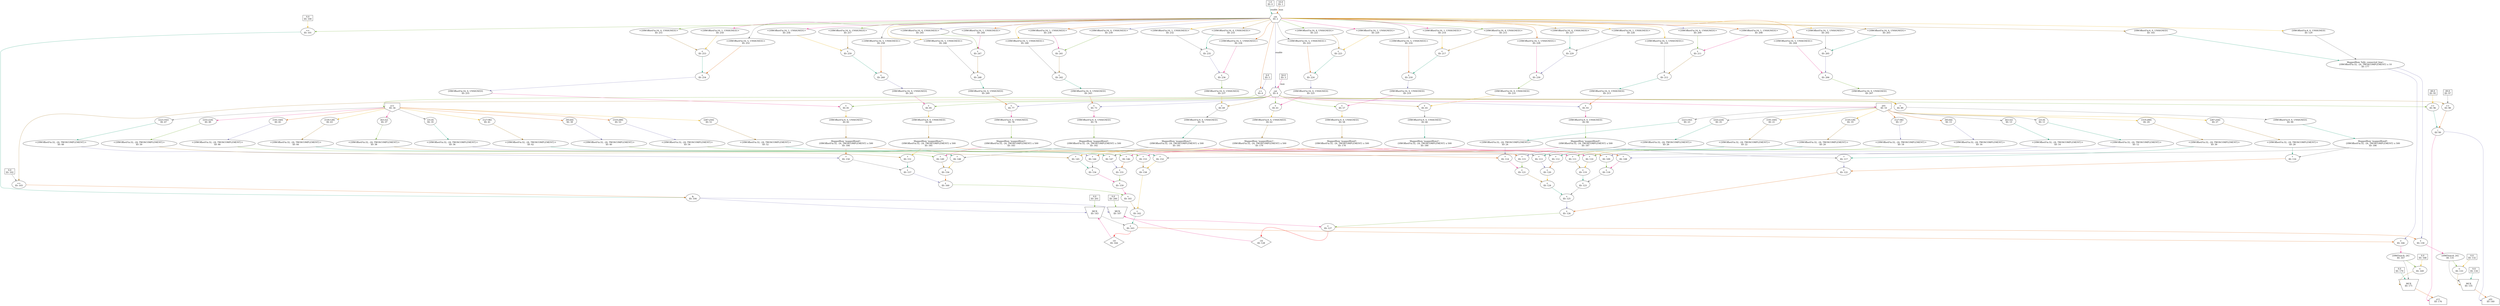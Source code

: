 digraph fully_connected11_tapnfold_1{
	NodeConstantDouble0 [shape=box, label="1.0\nID: 0"];
	NodeConstantDouble1 [shape=box, label="10.0\nID: 1"];
	NodeCounterV12 [shape=hexagon, label="cnt\nID: 2"];
	NodeConstantDouble3 [shape=box, label="50.0\nID: 3"];
	NodeCounterV14 [shape=hexagon, label="cnt\nID: 4"];
	NodeConstantDouble95 [shape=box, label="48.0\nID: 95"];
	NodeEq96 [label="==\nID: 96"];
	NodeConstantDouble97 [shape=box, label="49.0\nID: 97"];
	NodeEq98 [label="==\nID: 98"];
	NodeOr99 [label="|\nID: 99"];
	NodeConstantDouble100 [shape=box, label="0.0\nID: 100"];
	NodeEq101 [label="==\nID: 101"];
	NodeConstantDouble102 [shape=box, label="0.0\nID: 102"];
	NodeEq103 [label="==\nID: 103"];
	NodeAnd104 [label="&\nID: 104"];
	NodeStreamOffset128 [shape=diamond, label="-10\nID: 128"];
	NodeConstantRawBits200 [shape=box, label="0.0\nID: 200"];
	NodeMux107 [shape=invtrapezium, label="MUX\nID: 107", height=0.5];
	NodeReinterpret202 [label="<{HWOffsetFix:16, 1, UNSIGNED}>\nID: 202"];
	NodeReinterpret203 [label="<{HWOffsetFix:16, 4, UNSIGNED}>\nID: 203"];
	NodeAdd205 [label="+\nID: 205"];
	NodeReinterpret204 [label="<{HWOffsetFix:16, 5, UNSIGNED}>\nID: 204"];
	NodeAdd206 [label="+\nID: 206"];
	NodeCast207 [label="{HWOffsetFix:16, 0, UNSIGNED}\nID: 207"];
	NodeAdd89 [label="+\nID: 89"];
	NodeCast90 [label="{HWOffsetFix:9, 0, UNSIGNED}\nID: 90"];
	NodeMappedRom186 [label="MappedRom 'mappedRom8':\n{HWOffsetFix:32, -24, TWOSCOMPLEMENT} x 500\nID: 186"];
	NodeConstantDouble5 [shape=box, label="0.0\nID: 5"];
	NodeEq6 [label="==\nID: 6"];
	NodeInput10 [shape=invhouse, label="x01\nID: 10"];
	NodeSlice27 [label="[287:256]\nID: 27"];
	NodeReinterpret28 [label="<{HWOffsetFix:32, -24, TWOSCOMPLEMENT}>\nID: 28"];
	NodeMul116 [label="*\nID: 116"];
	NodeReinterpret208 [label="<{HWOffsetFix:16, 1, UNSIGNED}>\nID: 208"];
	NodeReinterpret209 [label="<{HWOffsetFix:16, 4, UNSIGNED}>\nID: 209"];
	NodeAdd211 [label="+\nID: 211"];
	NodeReinterpret210 [label="<{HWOffsetFix:16, 5, UNSIGNED}>\nID: 210"];
	NodeAdd212 [label="+\nID: 212"];
	NodeCast213 [label="{HWOffsetFix:16, 0, UNSIGNED}\nID: 213"];
	NodeAdd93 [label="+\nID: 93"];
	NodeCast94 [label="{HWOffsetFix:9, 0, UNSIGNED}\nID: 94"];
	NodeMappedRom187 [label="MappedRom 'mappedRom9':\n{HWOffsetFix:32, -24, TWOSCOMPLEMENT} x 500\nID: 187"];
	NodeSlice29 [label="[319:288]\nID: 29"];
	NodeReinterpret30 [label="<{HWOffsetFix:32, -24, TWOSCOMPLEMENT}>\nID: 30"];
	NodeMul117 [label="*\nID: 117"];
	NodeAdd122 [label="+\nID: 122"];
	NodeReinterpret214 [label="<{HWOffsetFix:16, 1, UNSIGNED}>\nID: 214"];
	NodeReinterpret215 [label="<{HWOffsetFix:16, 4, UNSIGNED}>\nID: 215"];
	NodeAdd217 [label="+\nID: 217"];
	NodeReinterpret216 [label="<{HWOffsetFix:16, 5, UNSIGNED}>\nID: 216"];
	NodeAdd218 [label="+\nID: 218"];
	NodeCast219 [label="{HWOffsetFix:16, 0, UNSIGNED}\nID: 219"];
	NodeAdd57 [label="+\nID: 57"];
	NodeCast58 [label="{HWOffsetFix:9, 0, UNSIGNED}\nID: 58"];
	NodeMappedRom178 [label="MappedRom 'mappedRom0':\n{HWOffsetFix:32, -24, TWOSCOMPLEMENT} x 500\nID: 178"];
	NodeSlice11 [label="[31:0]\nID: 11"];
	NodeReinterpret12 [label="<{HWOffsetFix:32, -24, TWOSCOMPLEMENT}>\nID: 12"];
	NodeMul108 [label="*\nID: 108"];
	NodeReinterpret220 [label="<{HWOffsetFix:16, 1, UNSIGNED}>\nID: 220"];
	NodeReinterpret221 [label="<{HWOffsetFix:16, 4, UNSIGNED}>\nID: 221"];
	NodeAdd223 [label="+\nID: 223"];
	NodeReinterpret222 [label="<{HWOffsetFix:16, 5, UNSIGNED}>\nID: 222"];
	NodeAdd224 [label="+\nID: 224"];
	NodeCast225 [label="{HWOffsetFix:16, 0, UNSIGNED}\nID: 225"];
	NodeAdd61 [label="+\nID: 61"];
	NodeCast62 [label="{HWOffsetFix:9, 0, UNSIGNED}\nID: 62"];
	NodeMappedRom179 [label="MappedRom 'mappedRom1':\n{HWOffsetFix:32, -24, TWOSCOMPLEMENT} x 500\nID: 179"];
	NodeSlice13 [label="[63:32]\nID: 13"];
	NodeReinterpret14 [label="<{HWOffsetFix:32, -24, TWOSCOMPLEMENT}>\nID: 14"];
	NodeMul109 [label="*\nID: 109"];
	NodeAdd118 [label="+\nID: 118"];
	NodeReinterpret226 [label="<{HWOffsetFix:16, 1, UNSIGNED}>\nID: 226"];
	NodeReinterpret227 [label="<{HWOffsetFix:16, 4, UNSIGNED}>\nID: 227"];
	NodeAdd229 [label="+\nID: 229"];
	NodeReinterpret228 [label="<{HWOffsetFix:16, 5, UNSIGNED}>\nID: 228"];
	NodeAdd230 [label="+\nID: 230"];
	NodeCast231 [label="{HWOffsetFix:16, 0, UNSIGNED}\nID: 231"];
	NodeAdd65 [label="+\nID: 65"];
	NodeCast66 [label="{HWOffsetFix:9, 0, UNSIGNED}\nID: 66"];
	NodeMappedRom180 [label="MappedRom 'mappedRom2':\n{HWOffsetFix:32, -24, TWOSCOMPLEMENT} x 500\nID: 180"];
	NodeSlice15 [label="[95:64]\nID: 15"];
	NodeReinterpret16 [label="<{HWOffsetFix:32, -24, TWOSCOMPLEMENT}>\nID: 16"];
	NodeMul110 [label="*\nID: 110"];
	NodeReinterpret232 [label="<{HWOffsetFix:16, 1, UNSIGNED}>\nID: 232"];
	NodeReinterpret233 [label="<{HWOffsetFix:16, 4, UNSIGNED}>\nID: 233"];
	NodeAdd235 [label="+\nID: 235"];
	NodeReinterpret234 [label="<{HWOffsetFix:16, 5, UNSIGNED}>\nID: 234"];
	NodeAdd236 [label="+\nID: 236"];
	NodeCast237 [label="{HWOffsetFix:16, 0, UNSIGNED}\nID: 237"];
	NodeAdd69 [label="+\nID: 69"];
	NodeCast70 [label="{HWOffsetFix:9, 0, UNSIGNED}\nID: 70"];
	NodeMappedRom181 [label="MappedRom 'mappedRom3':\n{HWOffsetFix:32, -24, TWOSCOMPLEMENT} x 500\nID: 181"];
	NodeSlice17 [label="[127:96]\nID: 17"];
	NodeReinterpret18 [label="<{HWOffsetFix:32, -24, TWOSCOMPLEMENT}>\nID: 18"];
	NodeMul111 [label="*\nID: 111"];
	NodeAdd119 [label="+\nID: 119"];
	NodeAdd123 [label="+\nID: 123"];
	NodeReinterpret238 [label="<{HWOffsetFix:16, 1, UNSIGNED}>\nID: 238"];
	NodeReinterpret239 [label="<{HWOffsetFix:16, 4, UNSIGNED}>\nID: 239"];
	NodeAdd241 [label="+\nID: 241"];
	NodeReinterpret240 [label="<{HWOffsetFix:16, 5, UNSIGNED}>\nID: 240"];
	NodeAdd242 [label="+\nID: 242"];
	NodeCast243 [label="{HWOffsetFix:16, 0, UNSIGNED}\nID: 243"];
	NodeAdd73 [label="+\nID: 73"];
	NodeCast74 [label="{HWOffsetFix:9, 0, UNSIGNED}\nID: 74"];
	NodeMappedRom182 [label="MappedRom 'mappedRom4':\n{HWOffsetFix:32, -24, TWOSCOMPLEMENT} x 500\nID: 182"];
	NodeSlice19 [label="[159:128]\nID: 19"];
	NodeReinterpret20 [label="<{HWOffsetFix:32, -24, TWOSCOMPLEMENT}>\nID: 20"];
	NodeMul112 [label="*\nID: 112"];
	NodeReinterpret244 [label="<{HWOffsetFix:16, 1, UNSIGNED}>\nID: 244"];
	NodeReinterpret245 [label="<{HWOffsetFix:16, 4, UNSIGNED}>\nID: 245"];
	NodeAdd247 [label="+\nID: 247"];
	NodeReinterpret246 [label="<{HWOffsetFix:16, 5, UNSIGNED}>\nID: 246"];
	NodeAdd248 [label="+\nID: 248"];
	NodeCast249 [label="{HWOffsetFix:16, 0, UNSIGNED}\nID: 249"];
	NodeAdd77 [label="+\nID: 77"];
	NodeCast78 [label="{HWOffsetFix:9, 0, UNSIGNED}\nID: 78"];
	NodeMappedRom183 [label="MappedRom 'mappedRom5':\n{HWOffsetFix:32, -24, TWOSCOMPLEMENT} x 500\nID: 183"];
	NodeSlice21 [label="[191:160]\nID: 21"];
	NodeReinterpret22 [label="<{HWOffsetFix:32, -24, TWOSCOMPLEMENT}>\nID: 22"];
	NodeMul113 [label="*\nID: 113"];
	NodeAdd120 [label="+\nID: 120"];
	NodeReinterpret250 [label="<{HWOffsetFix:16, 1, UNSIGNED}>\nID: 250"];
	NodeReinterpret251 [label="<{HWOffsetFix:16, 4, UNSIGNED}>\nID: 251"];
	NodeAdd253 [label="+\nID: 253"];
	NodeReinterpret252 [label="<{HWOffsetFix:16, 5, UNSIGNED}>\nID: 252"];
	NodeAdd254 [label="+\nID: 254"];
	NodeCast255 [label="{HWOffsetFix:16, 0, UNSIGNED}\nID: 255"];
	NodeAdd81 [label="+\nID: 81"];
	NodeCast82 [label="{HWOffsetFix:9, 0, UNSIGNED}\nID: 82"];
	NodeMappedRom184 [label="MappedRom 'mappedRom6':\n{HWOffsetFix:32, -24, TWOSCOMPLEMENT} x 500\nID: 184"];
	NodeSlice23 [label="[223:192]\nID: 23"];
	NodeReinterpret24 [label="<{HWOffsetFix:32, -24, TWOSCOMPLEMENT}>\nID: 24"];
	NodeMul114 [label="*\nID: 114"];
	NodeReinterpret256 [label="<{HWOffsetFix:16, 1, UNSIGNED}>\nID: 256"];
	NodeReinterpret257 [label="<{HWOffsetFix:16, 4, UNSIGNED}>\nID: 257"];
	NodeAdd259 [label="+\nID: 259"];
	NodeReinterpret258 [label="<{HWOffsetFix:16, 5, UNSIGNED}>\nID: 258"];
	NodeAdd260 [label="+\nID: 260"];
	NodeCast261 [label="{HWOffsetFix:16, 0, UNSIGNED}\nID: 261"];
	NodeAdd85 [label="+\nID: 85"];
	NodeCast86 [label="{HWOffsetFix:9, 0, UNSIGNED}\nID: 86"];
	NodeMappedRom185 [label="MappedRom 'mappedRom7':\n{HWOffsetFix:32, -24, TWOSCOMPLEMENT} x 500\nID: 185"];
	NodeSlice25 [label="[255:224]\nID: 25"];
	NodeReinterpret26 [label="<{HWOffsetFix:32, -24, TWOSCOMPLEMENT}>\nID: 26"];
	NodeMul115 [label="*\nID: 115"];
	NodeAdd121 [label="+\nID: 121"];
	NodeAdd124 [label="+\nID: 124"];
	NodeAdd125 [label="+\nID: 125"];
	NodeAdd126 [label="+\nID: 126"];
	NodeAdd127 [label="+\nID: 127"];
	NodeCast129 [label="{HWOffsetFix:4, 0, UNSIGNED}\nID: 129"];
	NodeCast165 [label="{HWOffsetFix:4, 0, UNSIGNED}\nID: 165"];
	NodeMappedRom177 [label="MappedRom 'fully_connected_bias':\n{HWOffsetFix:32, -24, TWOSCOMPLEMENT} x 10\nID: 177"];
	NodeAdd130 [label="+\nID: 130"];
	NodeCast131 [label="{HWFloat:8, 24}\nID: 131"];
	NodeConstantDouble132 [shape=box, label="0.0\nID: 132"];
	NodeLt133 [label="<\nID: 133"];
	NodeConstantDouble134 [shape=box, label="0.0\nID: 134"];
	NodeMux135 [shape=invtrapezium, label="MUX\nID: 135", height=0.5];
	NodeOutput140 [shape=house, label="y01\nID: 140"];
	NodeStreamOffset164 [shape=diamond, label="-10\nID: 164"];
	NodeConstantRawBits201 [shape=box, label="0.0\nID: 201"];
	NodeMux143 [shape=invtrapezium, label="MUX\nID: 143", height=0.5];
	NodeInput34 [shape=invhouse, label="x11\nID: 34"];
	NodeSlice51 [label="[287:256]\nID: 51"];
	NodeReinterpret52 [label="<{HWOffsetFix:32, -24, TWOSCOMPLEMENT}>\nID: 52"];
	NodeMul152 [label="*\nID: 152"];
	NodeSlice53 [label="[319:288]\nID: 53"];
	NodeReinterpret54 [label="<{HWOffsetFix:32, -24, TWOSCOMPLEMENT}>\nID: 54"];
	NodeMul153 [label="*\nID: 153"];
	NodeAdd158 [label="+\nID: 158"];
	NodeSlice35 [label="[31:0]\nID: 35"];
	NodeReinterpret36 [label="<{HWOffsetFix:32, -24, TWOSCOMPLEMENT}>\nID: 36"];
	NodeMul144 [label="*\nID: 144"];
	NodeSlice37 [label="[63:32]\nID: 37"];
	NodeReinterpret38 [label="<{HWOffsetFix:32, -24, TWOSCOMPLEMENT}>\nID: 38"];
	NodeMul145 [label="*\nID: 145"];
	NodeAdd154 [label="+\nID: 154"];
	NodeSlice39 [label="[95:64]\nID: 39"];
	NodeReinterpret40 [label="<{HWOffsetFix:32, -24, TWOSCOMPLEMENT}>\nID: 40"];
	NodeMul146 [label="*\nID: 146"];
	NodeSlice41 [label="[127:96]\nID: 41"];
	NodeReinterpret42 [label="<{HWOffsetFix:32, -24, TWOSCOMPLEMENT}>\nID: 42"];
	NodeMul147 [label="*\nID: 147"];
	NodeAdd155 [label="+\nID: 155"];
	NodeAdd159 [label="+\nID: 159"];
	NodeSlice43 [label="[159:128]\nID: 43"];
	NodeReinterpret44 [label="<{HWOffsetFix:32, -24, TWOSCOMPLEMENT}>\nID: 44"];
	NodeMul148 [label="*\nID: 148"];
	NodeSlice45 [label="[191:160]\nID: 45"];
	NodeReinterpret46 [label="<{HWOffsetFix:32, -24, TWOSCOMPLEMENT}>\nID: 46"];
	NodeMul149 [label="*\nID: 149"];
	NodeAdd156 [label="+\nID: 156"];
	NodeSlice47 [label="[223:192]\nID: 47"];
	NodeReinterpret48 [label="<{HWOffsetFix:32, -24, TWOSCOMPLEMENT}>\nID: 48"];
	NodeMul150 [label="*\nID: 150"];
	NodeSlice49 [label="[255:224]\nID: 49"];
	NodeReinterpret50 [label="<{HWOffsetFix:32, -24, TWOSCOMPLEMENT}>\nID: 50"];
	NodeMul151 [label="*\nID: 151"];
	NodeAdd157 [label="+\nID: 157"];
	NodeAdd160 [label="+\nID: 160"];
	NodeAdd161 [label="+\nID: 161"];
	NodeAdd162 [label="+\nID: 162"];
	NodeAdd163 [label="+\nID: 163"];
	NodeAdd166 [label="+\nID: 166"];
	NodeCast167 [label="{HWFloat:8, 24}\nID: 167"];
	NodeConstantDouble168 [shape=box, label="0.0\nID: 168"];
	NodeLt169 [label="<\nID: 169"];
	NodeConstantDouble170 [shape=box, label="0.0\nID: 170"];
	NodeMux171 [shape=invtrapezium, label="MUX\nID: 171", height=0.5];
	NodeOutput176 [shape=house, label="y11\nID: 176"];
	NodeConstantDouble0 -> NodeCounterV12[label="enable" color="/dark28/1" photon_data="EDGE,SrcNode:0,SrcNodePort:value"];
	NodeConstantDouble1 -> NodeCounterV12[label="max" color="/dark28/2" photon_data="EDGE,SrcNode:1,SrcNodePort:value"];
	NodeCounterV12 -> NodeCounterV14[label="enable" color="/dark28/3" photon_data="EDGE,SrcNode:2,SrcNodePort:wrap"];
	NodeConstantDouble3 -> NodeCounterV14[label="max" color="/dark28/4" photon_data="EDGE,SrcNode:3,SrcNodePort:value"];
	NodeCounterV14 -> NodeEq96[color="/dark28/5" photon_data="EDGE,SrcNode:4,SrcNodePort:count"];
	NodeConstantDouble95 -> NodeEq96[color="/dark28/6" photon_data="EDGE,SrcNode:95,SrcNodePort:value"];
	NodeCounterV14 -> NodeEq98[color="/dark28/7" photon_data="EDGE,SrcNode:4,SrcNodePort:count"];
	NodeConstantDouble97 -> NodeEq98[color="/dark28/8" photon_data="EDGE,SrcNode:97,SrcNodePort:value"];
	NodeEq96 -> NodeOr99[color="/dark28/1" photon_data="EDGE,SrcNode:96,SrcNodePort:result"];
	NodeEq98 -> NodeOr99[color="/dark28/2" photon_data="EDGE,SrcNode:98,SrcNodePort:result"];
	NodeOr99 -> NodeOutput140[headport="w" color="/dark28/3" ];
	NodeOr99 -> NodeOutput176[headport="w" color="/dark28/4" ];
	NodeCounterV12 -> NodeEq101[color="/dark28/5" photon_data="EDGE,SrcNode:2,SrcNodePort:count"];
	NodeConstantDouble100 -> NodeEq101[color="/dark28/6" photon_data="EDGE,SrcNode:100,SrcNodePort:value"];
	NodeCounterV14 -> NodeEq103[color="/dark28/7" photon_data="EDGE,SrcNode:4,SrcNodePort:count"];
	NodeConstantDouble102 -> NodeEq103[color="/dark28/8" photon_data="EDGE,SrcNode:102,SrcNodePort:value"];
	NodeEq101 -> NodeAnd104[color="/dark28/1" photon_data="EDGE,SrcNode:101,SrcNodePort:result"];
	NodeEq103 -> NodeAnd104[color="/dark28/2" photon_data="EDGE,SrcNode:103,SrcNodePort:result"];
	NodeAdd127 -> NodeStreamOffset128[headport="n", tailport="s", color=red photon_data="EDGE,SrcNode:127,SrcNodePort:result"];
	NodeAnd104 -> NodeMux107[headport="w" color="/dark28/3" photon_data="EDGE,SrcNode:104,SrcNodePort:result"];
	NodeStreamOffset128 -> NodeMux107[color="/dark28/4" photon_data="EDGE,SrcNode:128,SrcNodePort:output"];
	NodeConstantRawBits200 -> NodeMux107[color="/dark28/5" photon_data="EDGE,SrcNode:200,SrcNodePort:value"];
	NodeCounterV12 -> NodeReinterpret202[color="/dark28/6" photon_data="EDGE,SrcNode:2,SrcNodePort:count"];
	NodeCounterV12 -> NodeReinterpret203[color="/dark28/7" photon_data="EDGE,SrcNode:2,SrcNodePort:count"];
	NodeReinterpret202 -> NodeAdd205[color="/dark28/8" photon_data="EDGE,SrcNode:202,SrcNodePort:output"];
	NodeReinterpret203 -> NodeAdd205[color="/dark28/1" photon_data="EDGE,SrcNode:203,SrcNodePort:output"];
	NodeCounterV12 -> NodeReinterpret204[color="/dark28/2" photon_data="EDGE,SrcNode:2,SrcNodePort:count"];
	NodeAdd205 -> NodeAdd206[color="/dark28/3" photon_data="EDGE,SrcNode:205,SrcNodePort:result"];
	NodeReinterpret204 -> NodeAdd206[color="/dark28/4" photon_data="EDGE,SrcNode:204,SrcNodePort:output"];
	NodeAdd206 -> NodeCast207[color="/dark28/5" photon_data="EDGE,SrcNode:206,SrcNodePort:result"];
	NodeCast207 -> NodeAdd89[color="/dark28/6" photon_data="EDGE,SrcNode:207,SrcNodePort:o"];
	NodeCounterV14 -> NodeAdd89[color="/dark28/7" photon_data="EDGE,SrcNode:4,SrcNodePort:count"];
	NodeAdd89 -> NodeCast90[color="/dark28/8" photon_data="EDGE,SrcNode:89,SrcNodePort:result"];
	NodeCast90 -> NodeMappedRom186[color="/dark28/1" photon_data="EDGE,SrcNode:90,SrcNodePort:o"];
	NodeCounterV12 -> NodeEq6[color="/dark28/2" photon_data="EDGE,SrcNode:2,SrcNodePort:count"];
	NodeConstantDouble5 -> NodeEq6[color="/dark28/3" photon_data="EDGE,SrcNode:5,SrcNodePort:value"];
	NodeEq6 -> NodeInput10[headport="w" color="/dark28/4" ];
	NodeEq6 -> NodeInput34[headport="w" color="/dark28/5" ];
	NodeInput10 -> NodeSlice27[color="/dark28/6" photon_data="EDGE,SrcNode:10,SrcNodePort:data"];
	NodeSlice27 -> NodeReinterpret28[color="/dark28/7" photon_data="EDGE,SrcNode:27,SrcNodePort:result"];
	NodeMappedRom186 -> NodeMul116[color="/dark28/8" photon_data="EDGE,SrcNode:186,SrcNodePort:dataa"];
	NodeReinterpret28 -> NodeMul116[color="/dark28/1" photon_data="EDGE,SrcNode:28,SrcNodePort:output"];
	NodeCounterV12 -> NodeReinterpret208[color="/dark28/2" photon_data="EDGE,SrcNode:2,SrcNodePort:count"];
	NodeCounterV12 -> NodeReinterpret209[color="/dark28/3" photon_data="EDGE,SrcNode:2,SrcNodePort:count"];
	NodeReinterpret208 -> NodeAdd211[color="/dark28/4" photon_data="EDGE,SrcNode:208,SrcNodePort:output"];
	NodeReinterpret209 -> NodeAdd211[color="/dark28/5" photon_data="EDGE,SrcNode:209,SrcNodePort:output"];
	NodeCounterV12 -> NodeReinterpret210[color="/dark28/6" photon_data="EDGE,SrcNode:2,SrcNodePort:count"];
	NodeAdd211 -> NodeAdd212[color="/dark28/7" photon_data="EDGE,SrcNode:211,SrcNodePort:result"];
	NodeReinterpret210 -> NodeAdd212[color="/dark28/8" photon_data="EDGE,SrcNode:210,SrcNodePort:output"];
	NodeAdd212 -> NodeCast213[color="/dark28/1" photon_data="EDGE,SrcNode:212,SrcNodePort:result"];
	NodeCast213 -> NodeAdd93[color="/dark28/2" photon_data="EDGE,SrcNode:213,SrcNodePort:o"];
	NodeCounterV14 -> NodeAdd93[color="/dark28/3" photon_data="EDGE,SrcNode:4,SrcNodePort:count"];
	NodeAdd93 -> NodeCast94[color="/dark28/4" photon_data="EDGE,SrcNode:93,SrcNodePort:result"];
	NodeCast94 -> NodeMappedRom187[color="/dark28/5" photon_data="EDGE,SrcNode:94,SrcNodePort:o"];
	NodeInput10 -> NodeSlice29[color="/dark28/6" photon_data="EDGE,SrcNode:10,SrcNodePort:data"];
	NodeSlice29 -> NodeReinterpret30[color="/dark28/7" photon_data="EDGE,SrcNode:29,SrcNodePort:result"];
	NodeMappedRom187 -> NodeMul117[color="/dark28/8" photon_data="EDGE,SrcNode:187,SrcNodePort:dataa"];
	NodeReinterpret30 -> NodeMul117[color="/dark28/1" photon_data="EDGE,SrcNode:30,SrcNodePort:output"];
	NodeMul116 -> NodeAdd122[color="/dark28/2" photon_data="EDGE,SrcNode:116,SrcNodePort:result"];
	NodeMul117 -> NodeAdd122[color="/dark28/3" photon_data="EDGE,SrcNode:117,SrcNodePort:result"];
	NodeCounterV12 -> NodeReinterpret214[color="/dark28/4" photon_data="EDGE,SrcNode:2,SrcNodePort:count"];
	NodeCounterV12 -> NodeReinterpret215[color="/dark28/5" photon_data="EDGE,SrcNode:2,SrcNodePort:count"];
	NodeReinterpret214 -> NodeAdd217[color="/dark28/6" photon_data="EDGE,SrcNode:214,SrcNodePort:output"];
	NodeReinterpret215 -> NodeAdd217[color="/dark28/7" photon_data="EDGE,SrcNode:215,SrcNodePort:output"];
	NodeCounterV12 -> NodeReinterpret216[color="/dark28/8" photon_data="EDGE,SrcNode:2,SrcNodePort:count"];
	NodeAdd217 -> NodeAdd218[color="/dark28/1" photon_data="EDGE,SrcNode:217,SrcNodePort:result"];
	NodeReinterpret216 -> NodeAdd218[color="/dark28/2" photon_data="EDGE,SrcNode:216,SrcNodePort:output"];
	NodeAdd218 -> NodeCast219[color="/dark28/3" photon_data="EDGE,SrcNode:218,SrcNodePort:result"];
	NodeCast219 -> NodeAdd57[color="/dark28/4" photon_data="EDGE,SrcNode:219,SrcNodePort:o"];
	NodeCounterV14 -> NodeAdd57[color="/dark28/5" photon_data="EDGE,SrcNode:4,SrcNodePort:count"];
	NodeAdd57 -> NodeCast58[color="/dark28/6" photon_data="EDGE,SrcNode:57,SrcNodePort:result"];
	NodeCast58 -> NodeMappedRom178[color="/dark28/7" photon_data="EDGE,SrcNode:58,SrcNodePort:o"];
	NodeInput10 -> NodeSlice11[color="/dark28/8" photon_data="EDGE,SrcNode:10,SrcNodePort:data"];
	NodeSlice11 -> NodeReinterpret12[color="/dark28/1" photon_data="EDGE,SrcNode:11,SrcNodePort:result"];
	NodeMappedRom178 -> NodeMul108[color="/dark28/2" photon_data="EDGE,SrcNode:178,SrcNodePort:dataa"];
	NodeReinterpret12 -> NodeMul108[color="/dark28/3" photon_data="EDGE,SrcNode:12,SrcNodePort:output"];
	NodeCounterV12 -> NodeReinterpret220[color="/dark28/4" photon_data="EDGE,SrcNode:2,SrcNodePort:count"];
	NodeCounterV12 -> NodeReinterpret221[color="/dark28/5" photon_data="EDGE,SrcNode:2,SrcNodePort:count"];
	NodeReinterpret220 -> NodeAdd223[color="/dark28/6" photon_data="EDGE,SrcNode:220,SrcNodePort:output"];
	NodeReinterpret221 -> NodeAdd223[color="/dark28/7" photon_data="EDGE,SrcNode:221,SrcNodePort:output"];
	NodeCounterV12 -> NodeReinterpret222[color="/dark28/8" photon_data="EDGE,SrcNode:2,SrcNodePort:count"];
	NodeAdd223 -> NodeAdd224[color="/dark28/1" photon_data="EDGE,SrcNode:223,SrcNodePort:result"];
	NodeReinterpret222 -> NodeAdd224[color="/dark28/2" photon_data="EDGE,SrcNode:222,SrcNodePort:output"];
	NodeAdd224 -> NodeCast225[color="/dark28/3" photon_data="EDGE,SrcNode:224,SrcNodePort:result"];
	NodeCast225 -> NodeAdd61[color="/dark28/4" photon_data="EDGE,SrcNode:225,SrcNodePort:o"];
	NodeCounterV14 -> NodeAdd61[color="/dark28/5" photon_data="EDGE,SrcNode:4,SrcNodePort:count"];
	NodeAdd61 -> NodeCast62[color="/dark28/6" photon_data="EDGE,SrcNode:61,SrcNodePort:result"];
	NodeCast62 -> NodeMappedRom179[color="/dark28/7" photon_data="EDGE,SrcNode:62,SrcNodePort:o"];
	NodeInput10 -> NodeSlice13[color="/dark28/8" photon_data="EDGE,SrcNode:10,SrcNodePort:data"];
	NodeSlice13 -> NodeReinterpret14[color="/dark28/1" photon_data="EDGE,SrcNode:13,SrcNodePort:result"];
	NodeMappedRom179 -> NodeMul109[color="/dark28/2" photon_data="EDGE,SrcNode:179,SrcNodePort:dataa"];
	NodeReinterpret14 -> NodeMul109[color="/dark28/3" photon_data="EDGE,SrcNode:14,SrcNodePort:output"];
	NodeMul108 -> NodeAdd118[color="/dark28/4" photon_data="EDGE,SrcNode:108,SrcNodePort:result"];
	NodeMul109 -> NodeAdd118[color="/dark28/5" photon_data="EDGE,SrcNode:109,SrcNodePort:result"];
	NodeCounterV12 -> NodeReinterpret226[color="/dark28/6" photon_data="EDGE,SrcNode:2,SrcNodePort:count"];
	NodeCounterV12 -> NodeReinterpret227[color="/dark28/7" photon_data="EDGE,SrcNode:2,SrcNodePort:count"];
	NodeReinterpret226 -> NodeAdd229[color="/dark28/8" photon_data="EDGE,SrcNode:226,SrcNodePort:output"];
	NodeReinterpret227 -> NodeAdd229[color="/dark28/1" photon_data="EDGE,SrcNode:227,SrcNodePort:output"];
	NodeCounterV12 -> NodeReinterpret228[color="/dark28/2" photon_data="EDGE,SrcNode:2,SrcNodePort:count"];
	NodeAdd229 -> NodeAdd230[color="/dark28/3" photon_data="EDGE,SrcNode:229,SrcNodePort:result"];
	NodeReinterpret228 -> NodeAdd230[color="/dark28/4" photon_data="EDGE,SrcNode:228,SrcNodePort:output"];
	NodeAdd230 -> NodeCast231[color="/dark28/5" photon_data="EDGE,SrcNode:230,SrcNodePort:result"];
	NodeCast231 -> NodeAdd65[color="/dark28/6" photon_data="EDGE,SrcNode:231,SrcNodePort:o"];
	NodeCounterV14 -> NodeAdd65[color="/dark28/7" photon_data="EDGE,SrcNode:4,SrcNodePort:count"];
	NodeAdd65 -> NodeCast66[color="/dark28/8" photon_data="EDGE,SrcNode:65,SrcNodePort:result"];
	NodeCast66 -> NodeMappedRom180[color="/dark28/1" photon_data="EDGE,SrcNode:66,SrcNodePort:o"];
	NodeInput10 -> NodeSlice15[color="/dark28/2" photon_data="EDGE,SrcNode:10,SrcNodePort:data"];
	NodeSlice15 -> NodeReinterpret16[color="/dark28/3" photon_data="EDGE,SrcNode:15,SrcNodePort:result"];
	NodeMappedRom180 -> NodeMul110[color="/dark28/4" photon_data="EDGE,SrcNode:180,SrcNodePort:dataa"];
	NodeReinterpret16 -> NodeMul110[color="/dark28/5" photon_data="EDGE,SrcNode:16,SrcNodePort:output"];
	NodeCounterV12 -> NodeReinterpret232[color="/dark28/6" photon_data="EDGE,SrcNode:2,SrcNodePort:count"];
	NodeCounterV12 -> NodeReinterpret233[color="/dark28/7" photon_data="EDGE,SrcNode:2,SrcNodePort:count"];
	NodeReinterpret232 -> NodeAdd235[color="/dark28/8" photon_data="EDGE,SrcNode:232,SrcNodePort:output"];
	NodeReinterpret233 -> NodeAdd235[color="/dark28/1" photon_data="EDGE,SrcNode:233,SrcNodePort:output"];
	NodeCounterV12 -> NodeReinterpret234[color="/dark28/2" photon_data="EDGE,SrcNode:2,SrcNodePort:count"];
	NodeAdd235 -> NodeAdd236[color="/dark28/3" photon_data="EDGE,SrcNode:235,SrcNodePort:result"];
	NodeReinterpret234 -> NodeAdd236[color="/dark28/4" photon_data="EDGE,SrcNode:234,SrcNodePort:output"];
	NodeAdd236 -> NodeCast237[color="/dark28/5" photon_data="EDGE,SrcNode:236,SrcNodePort:result"];
	NodeCast237 -> NodeAdd69[color="/dark28/6" photon_data="EDGE,SrcNode:237,SrcNodePort:o"];
	NodeCounterV14 -> NodeAdd69[color="/dark28/7" photon_data="EDGE,SrcNode:4,SrcNodePort:count"];
	NodeAdd69 -> NodeCast70[color="/dark28/8" photon_data="EDGE,SrcNode:69,SrcNodePort:result"];
	NodeCast70 -> NodeMappedRom181[color="/dark28/1" photon_data="EDGE,SrcNode:70,SrcNodePort:o"];
	NodeInput10 -> NodeSlice17[color="/dark28/2" photon_data="EDGE,SrcNode:10,SrcNodePort:data"];
	NodeSlice17 -> NodeReinterpret18[color="/dark28/3" photon_data="EDGE,SrcNode:17,SrcNodePort:result"];
	NodeMappedRom181 -> NodeMul111[color="/dark28/4" photon_data="EDGE,SrcNode:181,SrcNodePort:dataa"];
	NodeReinterpret18 -> NodeMul111[color="/dark28/5" photon_data="EDGE,SrcNode:18,SrcNodePort:output"];
	NodeMul110 -> NodeAdd119[color="/dark28/6" photon_data="EDGE,SrcNode:110,SrcNodePort:result"];
	NodeMul111 -> NodeAdd119[color="/dark28/7" photon_data="EDGE,SrcNode:111,SrcNodePort:result"];
	NodeAdd118 -> NodeAdd123[color="/dark28/8" photon_data="EDGE,SrcNode:118,SrcNodePort:result"];
	NodeAdd119 -> NodeAdd123[color="/dark28/1" photon_data="EDGE,SrcNode:119,SrcNodePort:result"];
	NodeCounterV12 -> NodeReinterpret238[color="/dark28/2" photon_data="EDGE,SrcNode:2,SrcNodePort:count"];
	NodeCounterV12 -> NodeReinterpret239[color="/dark28/3" photon_data="EDGE,SrcNode:2,SrcNodePort:count"];
	NodeReinterpret238 -> NodeAdd241[color="/dark28/4" photon_data="EDGE,SrcNode:238,SrcNodePort:output"];
	NodeReinterpret239 -> NodeAdd241[color="/dark28/5" photon_data="EDGE,SrcNode:239,SrcNodePort:output"];
	NodeCounterV12 -> NodeReinterpret240[color="/dark28/6" photon_data="EDGE,SrcNode:2,SrcNodePort:count"];
	NodeAdd241 -> NodeAdd242[color="/dark28/7" photon_data="EDGE,SrcNode:241,SrcNodePort:result"];
	NodeReinterpret240 -> NodeAdd242[color="/dark28/8" photon_data="EDGE,SrcNode:240,SrcNodePort:output"];
	NodeAdd242 -> NodeCast243[color="/dark28/1" photon_data="EDGE,SrcNode:242,SrcNodePort:result"];
	NodeCast243 -> NodeAdd73[color="/dark28/2" photon_data="EDGE,SrcNode:243,SrcNodePort:o"];
	NodeCounterV14 -> NodeAdd73[color="/dark28/3" photon_data="EDGE,SrcNode:4,SrcNodePort:count"];
	NodeAdd73 -> NodeCast74[color="/dark28/4" photon_data="EDGE,SrcNode:73,SrcNodePort:result"];
	NodeCast74 -> NodeMappedRom182[color="/dark28/5" photon_data="EDGE,SrcNode:74,SrcNodePort:o"];
	NodeInput10 -> NodeSlice19[color="/dark28/6" photon_data="EDGE,SrcNode:10,SrcNodePort:data"];
	NodeSlice19 -> NodeReinterpret20[color="/dark28/7" photon_data="EDGE,SrcNode:19,SrcNodePort:result"];
	NodeMappedRom182 -> NodeMul112[color="/dark28/8" photon_data="EDGE,SrcNode:182,SrcNodePort:dataa"];
	NodeReinterpret20 -> NodeMul112[color="/dark28/1" photon_data="EDGE,SrcNode:20,SrcNodePort:output"];
	NodeCounterV12 -> NodeReinterpret244[color="/dark28/2" photon_data="EDGE,SrcNode:2,SrcNodePort:count"];
	NodeCounterV12 -> NodeReinterpret245[color="/dark28/3" photon_data="EDGE,SrcNode:2,SrcNodePort:count"];
	NodeReinterpret244 -> NodeAdd247[color="/dark28/4" photon_data="EDGE,SrcNode:244,SrcNodePort:output"];
	NodeReinterpret245 -> NodeAdd247[color="/dark28/5" photon_data="EDGE,SrcNode:245,SrcNodePort:output"];
	NodeCounterV12 -> NodeReinterpret246[color="/dark28/6" photon_data="EDGE,SrcNode:2,SrcNodePort:count"];
	NodeAdd247 -> NodeAdd248[color="/dark28/7" photon_data="EDGE,SrcNode:247,SrcNodePort:result"];
	NodeReinterpret246 -> NodeAdd248[color="/dark28/8" photon_data="EDGE,SrcNode:246,SrcNodePort:output"];
	NodeAdd248 -> NodeCast249[color="/dark28/1" photon_data="EDGE,SrcNode:248,SrcNodePort:result"];
	NodeCast249 -> NodeAdd77[color="/dark28/2" photon_data="EDGE,SrcNode:249,SrcNodePort:o"];
	NodeCounterV14 -> NodeAdd77[color="/dark28/3" photon_data="EDGE,SrcNode:4,SrcNodePort:count"];
	NodeAdd77 -> NodeCast78[color="/dark28/4" photon_data="EDGE,SrcNode:77,SrcNodePort:result"];
	NodeCast78 -> NodeMappedRom183[color="/dark28/5" photon_data="EDGE,SrcNode:78,SrcNodePort:o"];
	NodeInput10 -> NodeSlice21[color="/dark28/6" photon_data="EDGE,SrcNode:10,SrcNodePort:data"];
	NodeSlice21 -> NodeReinterpret22[color="/dark28/7" photon_data="EDGE,SrcNode:21,SrcNodePort:result"];
	NodeMappedRom183 -> NodeMul113[color="/dark28/8" photon_data="EDGE,SrcNode:183,SrcNodePort:dataa"];
	NodeReinterpret22 -> NodeMul113[color="/dark28/1" photon_data="EDGE,SrcNode:22,SrcNodePort:output"];
	NodeMul112 -> NodeAdd120[color="/dark28/2" photon_data="EDGE,SrcNode:112,SrcNodePort:result"];
	NodeMul113 -> NodeAdd120[color="/dark28/3" photon_data="EDGE,SrcNode:113,SrcNodePort:result"];
	NodeCounterV12 -> NodeReinterpret250[color="/dark28/4" photon_data="EDGE,SrcNode:2,SrcNodePort:count"];
	NodeCounterV12 -> NodeReinterpret251[color="/dark28/5" photon_data="EDGE,SrcNode:2,SrcNodePort:count"];
	NodeReinterpret250 -> NodeAdd253[color="/dark28/6" photon_data="EDGE,SrcNode:250,SrcNodePort:output"];
	NodeReinterpret251 -> NodeAdd253[color="/dark28/7" photon_data="EDGE,SrcNode:251,SrcNodePort:output"];
	NodeCounterV12 -> NodeReinterpret252[color="/dark28/8" photon_data="EDGE,SrcNode:2,SrcNodePort:count"];
	NodeAdd253 -> NodeAdd254[color="/dark28/1" photon_data="EDGE,SrcNode:253,SrcNodePort:result"];
	NodeReinterpret252 -> NodeAdd254[color="/dark28/2" photon_data="EDGE,SrcNode:252,SrcNodePort:output"];
	NodeAdd254 -> NodeCast255[color="/dark28/3" photon_data="EDGE,SrcNode:254,SrcNodePort:result"];
	NodeCast255 -> NodeAdd81[color="/dark28/4" photon_data="EDGE,SrcNode:255,SrcNodePort:o"];
	NodeCounterV14 -> NodeAdd81[color="/dark28/5" photon_data="EDGE,SrcNode:4,SrcNodePort:count"];
	NodeAdd81 -> NodeCast82[color="/dark28/6" photon_data="EDGE,SrcNode:81,SrcNodePort:result"];
	NodeCast82 -> NodeMappedRom184[color="/dark28/7" photon_data="EDGE,SrcNode:82,SrcNodePort:o"];
	NodeInput10 -> NodeSlice23[color="/dark28/8" photon_data="EDGE,SrcNode:10,SrcNodePort:data"];
	NodeSlice23 -> NodeReinterpret24[color="/dark28/1" photon_data="EDGE,SrcNode:23,SrcNodePort:result"];
	NodeMappedRom184 -> NodeMul114[color="/dark28/2" photon_data="EDGE,SrcNode:184,SrcNodePort:dataa"];
	NodeReinterpret24 -> NodeMul114[color="/dark28/3" photon_data="EDGE,SrcNode:24,SrcNodePort:output"];
	NodeCounterV12 -> NodeReinterpret256[color="/dark28/4" photon_data="EDGE,SrcNode:2,SrcNodePort:count"];
	NodeCounterV12 -> NodeReinterpret257[color="/dark28/5" photon_data="EDGE,SrcNode:2,SrcNodePort:count"];
	NodeReinterpret256 -> NodeAdd259[color="/dark28/6" photon_data="EDGE,SrcNode:256,SrcNodePort:output"];
	NodeReinterpret257 -> NodeAdd259[color="/dark28/7" photon_data="EDGE,SrcNode:257,SrcNodePort:output"];
	NodeCounterV12 -> NodeReinterpret258[color="/dark28/8" photon_data="EDGE,SrcNode:2,SrcNodePort:count"];
	NodeAdd259 -> NodeAdd260[color="/dark28/1" photon_data="EDGE,SrcNode:259,SrcNodePort:result"];
	NodeReinterpret258 -> NodeAdd260[color="/dark28/2" photon_data="EDGE,SrcNode:258,SrcNodePort:output"];
	NodeAdd260 -> NodeCast261[color="/dark28/3" photon_data="EDGE,SrcNode:260,SrcNodePort:result"];
	NodeCast261 -> NodeAdd85[color="/dark28/4" photon_data="EDGE,SrcNode:261,SrcNodePort:o"];
	NodeCounterV14 -> NodeAdd85[color="/dark28/5" photon_data="EDGE,SrcNode:4,SrcNodePort:count"];
	NodeAdd85 -> NodeCast86[color="/dark28/6" photon_data="EDGE,SrcNode:85,SrcNodePort:result"];
	NodeCast86 -> NodeMappedRom185[color="/dark28/7" photon_data="EDGE,SrcNode:86,SrcNodePort:o"];
	NodeInput10 -> NodeSlice25[color="/dark28/8" photon_data="EDGE,SrcNode:10,SrcNodePort:data"];
	NodeSlice25 -> NodeReinterpret26[color="/dark28/1" photon_data="EDGE,SrcNode:25,SrcNodePort:result"];
	NodeMappedRom185 -> NodeMul115[color="/dark28/2" photon_data="EDGE,SrcNode:185,SrcNodePort:dataa"];
	NodeReinterpret26 -> NodeMul115[color="/dark28/3" photon_data="EDGE,SrcNode:26,SrcNodePort:output"];
	NodeMul114 -> NodeAdd121[color="/dark28/4" photon_data="EDGE,SrcNode:114,SrcNodePort:result"];
	NodeMul115 -> NodeAdd121[color="/dark28/5" photon_data="EDGE,SrcNode:115,SrcNodePort:result"];
	NodeAdd120 -> NodeAdd124[color="/dark28/6" photon_data="EDGE,SrcNode:120,SrcNodePort:result"];
	NodeAdd121 -> NodeAdd124[color="/dark28/7" photon_data="EDGE,SrcNode:121,SrcNodePort:result"];
	NodeAdd123 -> NodeAdd125[color="/dark28/8" photon_data="EDGE,SrcNode:123,SrcNodePort:result"];
	NodeAdd124 -> NodeAdd125[color="/dark28/1" photon_data="EDGE,SrcNode:124,SrcNodePort:result"];
	NodeAdd122 -> NodeAdd126[color="/dark28/2" photon_data="EDGE,SrcNode:122,SrcNodePort:result"];
	NodeAdd125 -> NodeAdd126[color="/dark28/3" photon_data="EDGE,SrcNode:125,SrcNodePort:result"];
	NodeMux107 -> NodeAdd127[color="/dark28/4" photon_data="EDGE,SrcNode:107,SrcNodePort:result"];
	NodeAdd126 -> NodeAdd127[color="/dark28/5" photon_data="EDGE,SrcNode:126,SrcNodePort:result"];
	NodeCounterV12 -> NodeCast129[color="/dark28/6" photon_data="EDGE,SrcNode:2,SrcNodePort:count"];
	NodeCounterV12 -> NodeCast165[color="/dark28/7" photon_data="EDGE,SrcNode:2,SrcNodePort:count"];
	NodeCast129 -> NodeMappedRom177[color="/dark28/8" photon_data="EDGE,SrcNode:129,SrcNodePort:o"];
	NodeCast165 -> NodeMappedRom177[color="/dark28/1" photon_data="EDGE,SrcNode:165,SrcNodePort:o"];
	NodeAdd127 -> NodeAdd130[color="/dark28/2" photon_data="EDGE,SrcNode:127,SrcNodePort:result"];
	NodeMappedRom177 -> NodeAdd130[color="/dark28/3" photon_data="EDGE,SrcNode:177,SrcNodePort:dataa"];
	NodeAdd130 -> NodeCast131[color="/dark28/4" photon_data="EDGE,SrcNode:130,SrcNodePort:result"];
	NodeCast131 -> NodeLt133[color="/dark28/5" photon_data="EDGE,SrcNode:131,SrcNodePort:o"];
	NodeConstantDouble132 -> NodeLt133[color="/dark28/6" photon_data="EDGE,SrcNode:132,SrcNodePort:value"];
	NodeLt133 -> NodeMux135[headport="w" color="/dark28/7" photon_data="EDGE,SrcNode:133,SrcNodePort:result"];
	NodeCast131 -> NodeMux135[color="/dark28/8" photon_data="EDGE,SrcNode:131,SrcNodePort:o"];
	NodeConstantDouble134 -> NodeMux135[color="/dark28/1" photon_data="EDGE,SrcNode:134,SrcNodePort:value"];
	NodeMux135 -> NodeOutput140[color="/dark28/2" photon_data="EDGE,SrcNode:135,SrcNodePort:result"];
	NodeAdd163 -> NodeStreamOffset164[headport="n", tailport="s", color=red photon_data="EDGE,SrcNode:163,SrcNodePort:result"];
	NodeAnd104 -> NodeMux143[headport="w" color="/dark28/3" photon_data="EDGE,SrcNode:104,SrcNodePort:result"];
	NodeStreamOffset164 -> NodeMux143[color="/dark28/4" photon_data="EDGE,SrcNode:164,SrcNodePort:output"];
	NodeConstantRawBits201 -> NodeMux143[color="/dark28/5" photon_data="EDGE,SrcNode:201,SrcNodePort:value"];
	NodeInput34 -> NodeSlice51[color="/dark28/6" photon_data="EDGE,SrcNode:34,SrcNodePort:data"];
	NodeSlice51 -> NodeReinterpret52[color="/dark28/7" photon_data="EDGE,SrcNode:51,SrcNodePort:result"];
	NodeMappedRom186 -> NodeMul152[color="/dark28/8" photon_data="EDGE,SrcNode:186,SrcNodePort:dataa"];
	NodeReinterpret52 -> NodeMul152[color="/dark28/1" photon_data="EDGE,SrcNode:52,SrcNodePort:output"];
	NodeInput34 -> NodeSlice53[color="/dark28/2" photon_data="EDGE,SrcNode:34,SrcNodePort:data"];
	NodeSlice53 -> NodeReinterpret54[color="/dark28/3" photon_data="EDGE,SrcNode:53,SrcNodePort:result"];
	NodeMappedRom187 -> NodeMul153[color="/dark28/4" photon_data="EDGE,SrcNode:187,SrcNodePort:dataa"];
	NodeReinterpret54 -> NodeMul153[color="/dark28/5" photon_data="EDGE,SrcNode:54,SrcNodePort:output"];
	NodeMul152 -> NodeAdd158[color="/dark28/6" photon_data="EDGE,SrcNode:152,SrcNodePort:result"];
	NodeMul153 -> NodeAdd158[color="/dark28/7" photon_data="EDGE,SrcNode:153,SrcNodePort:result"];
	NodeInput34 -> NodeSlice35[color="/dark28/8" photon_data="EDGE,SrcNode:34,SrcNodePort:data"];
	NodeSlice35 -> NodeReinterpret36[color="/dark28/1" photon_data="EDGE,SrcNode:35,SrcNodePort:result"];
	NodeMappedRom178 -> NodeMul144[color="/dark28/2" photon_data="EDGE,SrcNode:178,SrcNodePort:dataa"];
	NodeReinterpret36 -> NodeMul144[color="/dark28/3" photon_data="EDGE,SrcNode:36,SrcNodePort:output"];
	NodeInput34 -> NodeSlice37[color="/dark28/4" photon_data="EDGE,SrcNode:34,SrcNodePort:data"];
	NodeSlice37 -> NodeReinterpret38[color="/dark28/5" photon_data="EDGE,SrcNode:37,SrcNodePort:result"];
	NodeMappedRom179 -> NodeMul145[color="/dark28/6" photon_data="EDGE,SrcNode:179,SrcNodePort:dataa"];
	NodeReinterpret38 -> NodeMul145[color="/dark28/7" photon_data="EDGE,SrcNode:38,SrcNodePort:output"];
	NodeMul144 -> NodeAdd154[color="/dark28/8" photon_data="EDGE,SrcNode:144,SrcNodePort:result"];
	NodeMul145 -> NodeAdd154[color="/dark28/1" photon_data="EDGE,SrcNode:145,SrcNodePort:result"];
	NodeInput34 -> NodeSlice39[color="/dark28/2" photon_data="EDGE,SrcNode:34,SrcNodePort:data"];
	NodeSlice39 -> NodeReinterpret40[color="/dark28/3" photon_data="EDGE,SrcNode:39,SrcNodePort:result"];
	NodeMappedRom180 -> NodeMul146[color="/dark28/4" photon_data="EDGE,SrcNode:180,SrcNodePort:dataa"];
	NodeReinterpret40 -> NodeMul146[color="/dark28/5" photon_data="EDGE,SrcNode:40,SrcNodePort:output"];
	NodeInput34 -> NodeSlice41[color="/dark28/6" photon_data="EDGE,SrcNode:34,SrcNodePort:data"];
	NodeSlice41 -> NodeReinterpret42[color="/dark28/7" photon_data="EDGE,SrcNode:41,SrcNodePort:result"];
	NodeMappedRom181 -> NodeMul147[color="/dark28/8" photon_data="EDGE,SrcNode:181,SrcNodePort:dataa"];
	NodeReinterpret42 -> NodeMul147[color="/dark28/1" photon_data="EDGE,SrcNode:42,SrcNodePort:output"];
	NodeMul146 -> NodeAdd155[color="/dark28/2" photon_data="EDGE,SrcNode:146,SrcNodePort:result"];
	NodeMul147 -> NodeAdd155[color="/dark28/3" photon_data="EDGE,SrcNode:147,SrcNodePort:result"];
	NodeAdd154 -> NodeAdd159[color="/dark28/4" photon_data="EDGE,SrcNode:154,SrcNodePort:result"];
	NodeAdd155 -> NodeAdd159[color="/dark28/5" photon_data="EDGE,SrcNode:155,SrcNodePort:result"];
	NodeInput34 -> NodeSlice43[color="/dark28/6" photon_data="EDGE,SrcNode:34,SrcNodePort:data"];
	NodeSlice43 -> NodeReinterpret44[color="/dark28/7" photon_data="EDGE,SrcNode:43,SrcNodePort:result"];
	NodeMappedRom182 -> NodeMul148[color="/dark28/8" photon_data="EDGE,SrcNode:182,SrcNodePort:dataa"];
	NodeReinterpret44 -> NodeMul148[color="/dark28/1" photon_data="EDGE,SrcNode:44,SrcNodePort:output"];
	NodeInput34 -> NodeSlice45[color="/dark28/2" photon_data="EDGE,SrcNode:34,SrcNodePort:data"];
	NodeSlice45 -> NodeReinterpret46[color="/dark28/3" photon_data="EDGE,SrcNode:45,SrcNodePort:result"];
	NodeMappedRom183 -> NodeMul149[color="/dark28/4" photon_data="EDGE,SrcNode:183,SrcNodePort:dataa"];
	NodeReinterpret46 -> NodeMul149[color="/dark28/5" photon_data="EDGE,SrcNode:46,SrcNodePort:output"];
	NodeMul148 -> NodeAdd156[color="/dark28/6" photon_data="EDGE,SrcNode:148,SrcNodePort:result"];
	NodeMul149 -> NodeAdd156[color="/dark28/7" photon_data="EDGE,SrcNode:149,SrcNodePort:result"];
	NodeInput34 -> NodeSlice47[color="/dark28/8" photon_data="EDGE,SrcNode:34,SrcNodePort:data"];
	NodeSlice47 -> NodeReinterpret48[color="/dark28/1" photon_data="EDGE,SrcNode:47,SrcNodePort:result"];
	NodeMappedRom184 -> NodeMul150[color="/dark28/2" photon_data="EDGE,SrcNode:184,SrcNodePort:dataa"];
	NodeReinterpret48 -> NodeMul150[color="/dark28/3" photon_data="EDGE,SrcNode:48,SrcNodePort:output"];
	NodeInput34 -> NodeSlice49[color="/dark28/4" photon_data="EDGE,SrcNode:34,SrcNodePort:data"];
	NodeSlice49 -> NodeReinterpret50[color="/dark28/5" photon_data="EDGE,SrcNode:49,SrcNodePort:result"];
	NodeMappedRom185 -> NodeMul151[color="/dark28/6" photon_data="EDGE,SrcNode:185,SrcNodePort:dataa"];
	NodeReinterpret50 -> NodeMul151[color="/dark28/7" photon_data="EDGE,SrcNode:50,SrcNodePort:output"];
	NodeMul150 -> NodeAdd157[color="/dark28/8" photon_data="EDGE,SrcNode:150,SrcNodePort:result"];
	NodeMul151 -> NodeAdd157[color="/dark28/1" photon_data="EDGE,SrcNode:151,SrcNodePort:result"];
	NodeAdd156 -> NodeAdd160[color="/dark28/2" photon_data="EDGE,SrcNode:156,SrcNodePort:result"];
	NodeAdd157 -> NodeAdd160[color="/dark28/3" photon_data="EDGE,SrcNode:157,SrcNodePort:result"];
	NodeAdd159 -> NodeAdd161[color="/dark28/4" photon_data="EDGE,SrcNode:159,SrcNodePort:result"];
	NodeAdd160 -> NodeAdd161[color="/dark28/5" photon_data="EDGE,SrcNode:160,SrcNodePort:result"];
	NodeAdd158 -> NodeAdd162[color="/dark28/6" photon_data="EDGE,SrcNode:158,SrcNodePort:result"];
	NodeAdd161 -> NodeAdd162[color="/dark28/7" photon_data="EDGE,SrcNode:161,SrcNodePort:result"];
	NodeMux143 -> NodeAdd163[color="/dark28/8" photon_data="EDGE,SrcNode:143,SrcNodePort:result"];
	NodeAdd162 -> NodeAdd163[color="/dark28/1" photon_data="EDGE,SrcNode:162,SrcNodePort:result"];
	NodeAdd163 -> NodeAdd166[color="/dark28/2" photon_data="EDGE,SrcNode:163,SrcNodePort:result"];
	NodeMappedRom177 -> NodeAdd166[color="/dark28/3" photon_data="EDGE,SrcNode:177,SrcNodePort:datab"];
	NodeAdd166 -> NodeCast167[color="/dark28/4" photon_data="EDGE,SrcNode:166,SrcNodePort:result"];
	NodeCast167 -> NodeLt169[color="/dark28/5" photon_data="EDGE,SrcNode:167,SrcNodePort:o"];
	NodeConstantDouble168 -> NodeLt169[color="/dark28/6" photon_data="EDGE,SrcNode:168,SrcNodePort:value"];
	NodeLt169 -> NodeMux171[headport="w" color="/dark28/7" photon_data="EDGE,SrcNode:169,SrcNodePort:result"];
	NodeCast167 -> NodeMux171[color="/dark28/8" photon_data="EDGE,SrcNode:167,SrcNodePort:o"];
	NodeConstantDouble170 -> NodeMux171[color="/dark28/1" photon_data="EDGE,SrcNode:170,SrcNodePort:value"];
	NodeMux171 -> NodeOutput176[color="/dark28/2" photon_data="EDGE,SrcNode:171,SrcNodePort:result"];
}
